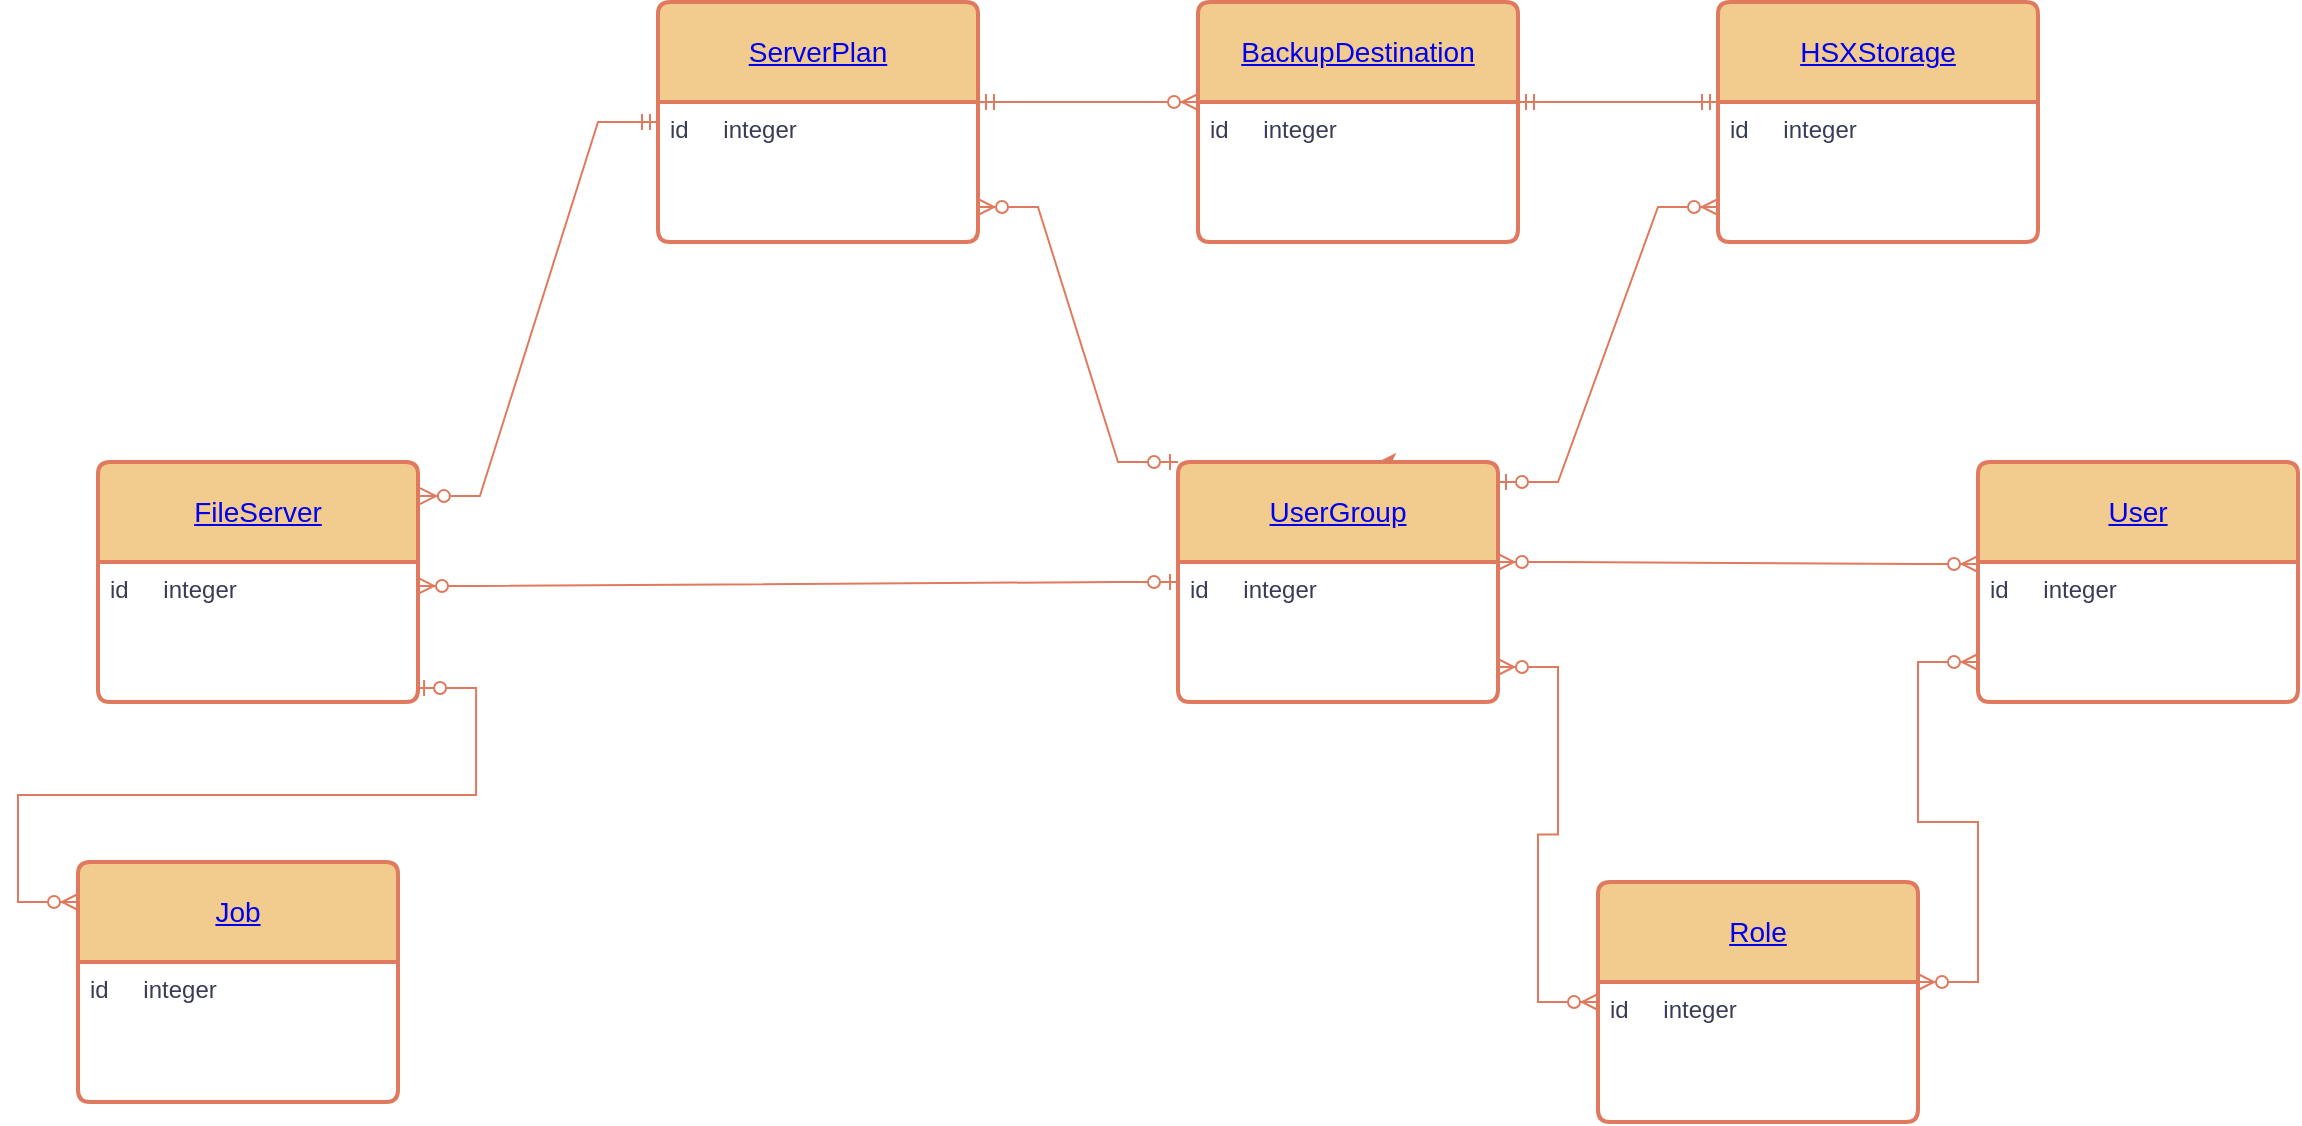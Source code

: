 <mxfile version="24.2.2" type="github">
  <diagram name="Page-1" id="DsbFrssbx2dvVhhEY77j">
    <mxGraphModel dx="2234" dy="780" grid="1" gridSize="10" guides="1" tooltips="1" connect="1" arrows="1" fold="1" page="0" pageScale="1" pageWidth="850" pageHeight="1100" math="0" shadow="0">
      <root>
        <mxCell id="0" />
        <mxCell id="1" parent="0" />
        <mxCell id="5Wq9M_YqisIYOuM1t0nU-1" value="&lt;a href=&quot;https://api.commvault.com/docs/SP32/api/cv/OpenAPI3/get-file-servers#get-file-servers&quot;&gt;FileServer&lt;/a&gt;" style="swimlane;childLayout=stackLayout;horizontal=1;startSize=50;horizontalStack=0;rounded=1;fontSize=14;fontStyle=0;strokeWidth=2;resizeParent=0;resizeLast=1;shadow=0;dashed=0;align=center;arcSize=4;whiteSpace=wrap;html=1;labelBackgroundColor=none;fillColor=#F2CC8F;strokeColor=#E07A5F;fontColor=#393C56;" parent="1" vertex="1">
          <mxGeometry x="-400" y="330" width="160" height="120" as="geometry">
            <mxRectangle x="70" y="140" width="80" height="50" as="alternateBounds" />
          </mxGeometry>
        </mxCell>
        <mxCell id="5Wq9M_YqisIYOuM1t0nU-2" value="id&lt;span style=&quot;white-space: pre;&quot;&gt;&#x9;&lt;/span&gt;integer" style="align=left;strokeColor=none;fillColor=none;spacingLeft=4;fontSize=12;verticalAlign=top;resizable=0;rotatable=0;part=1;html=1;labelBackgroundColor=none;fontColor=#393C56;" parent="5Wq9M_YqisIYOuM1t0nU-1" vertex="1">
          <mxGeometry y="50" width="160" height="70" as="geometry" />
        </mxCell>
        <mxCell id="5Wq9M_YqisIYOuM1t0nU-3" value="&lt;a href=&quot;https://api.commvault.com/docs/SP32/api/cv/OpenAPI3/get-plan-by-id&quot;&gt;ServerPlan&lt;/a&gt;" style="swimlane;childLayout=stackLayout;horizontal=1;startSize=50;horizontalStack=0;rounded=1;fontSize=14;fontStyle=0;strokeWidth=2;resizeParent=0;resizeLast=1;shadow=0;dashed=0;align=center;arcSize=4;whiteSpace=wrap;html=1;labelBackgroundColor=none;fillColor=#F2CC8F;strokeColor=#E07A5F;fontColor=#393C56;" parent="1" vertex="1">
          <mxGeometry x="-120" y="100" width="160" height="120" as="geometry">
            <mxRectangle x="70" y="140" width="80" height="50" as="alternateBounds" />
          </mxGeometry>
        </mxCell>
        <mxCell id="5Wq9M_YqisIYOuM1t0nU-4" value="id&lt;span style=&quot;white-space: pre;&quot;&gt;&#x9;&lt;/span&gt;integer" style="align=left;strokeColor=none;fillColor=none;spacingLeft=4;fontSize=12;verticalAlign=top;resizable=0;rotatable=0;part=1;html=1;labelBackgroundColor=none;fontColor=#393C56;" parent="5Wq9M_YqisIYOuM1t0nU-3" vertex="1">
          <mxGeometry y="50" width="160" height="70" as="geometry" />
        </mxCell>
        <mxCell id="5Wq9M_YqisIYOuM1t0nU-10" value="&lt;a href=&quot;https://api.commvault.com/docs/SP32/api/cv/OpenAPI3/get-backup-destination-details&quot;&gt;BackupDestination&lt;/a&gt;" style="swimlane;childLayout=stackLayout;horizontal=1;startSize=50;horizontalStack=0;rounded=1;fontSize=14;fontStyle=0;strokeWidth=2;resizeParent=0;resizeLast=1;shadow=0;dashed=0;align=center;arcSize=4;whiteSpace=wrap;html=1;labelBackgroundColor=none;fillColor=#F2CC8F;strokeColor=#E07A5F;fontColor=#393C56;" parent="1" vertex="1">
          <mxGeometry x="150" y="100" width="160" height="120" as="geometry">
            <mxRectangle x="70" y="140" width="80" height="50" as="alternateBounds" />
          </mxGeometry>
        </mxCell>
        <mxCell id="5Wq9M_YqisIYOuM1t0nU-11" value="id&lt;span style=&quot;white-space: pre;&quot;&gt;&#x9;&lt;/span&gt;integer" style="align=left;strokeColor=none;fillColor=none;spacingLeft=4;fontSize=12;verticalAlign=top;resizable=0;rotatable=0;part=1;html=1;labelBackgroundColor=none;fontColor=#393C56;" parent="5Wq9M_YqisIYOuM1t0nU-10" vertex="1">
          <mxGeometry y="50" width="160" height="70" as="geometry" />
        </mxCell>
        <mxCell id="5Wq9M_YqisIYOuM1t0nU-12" value="&lt;a href=&quot;https://api.commvault.com/docs/SP32/api/cv/OpenAPI3/get-hyper-scale-storage-by-id#get-details-of-a-specific-hyperscale-storage&quot;&gt;HSXStorage&lt;/a&gt;" style="swimlane;childLayout=stackLayout;horizontal=1;startSize=50;horizontalStack=0;rounded=1;fontSize=14;fontStyle=0;strokeWidth=2;resizeParent=0;resizeLast=1;shadow=0;dashed=0;align=center;arcSize=4;whiteSpace=wrap;html=1;labelBackgroundColor=none;fillColor=#F2CC8F;strokeColor=#E07A5F;fontColor=#393C56;" parent="1" vertex="1">
          <mxGeometry x="410" y="100" width="160" height="120" as="geometry">
            <mxRectangle x="70" y="140" width="80" height="50" as="alternateBounds" />
          </mxGeometry>
        </mxCell>
        <mxCell id="5Wq9M_YqisIYOuM1t0nU-13" value="id&lt;span style=&quot;white-space: pre;&quot;&gt;&#x9;&lt;/span&gt;integer" style="align=left;strokeColor=none;fillColor=none;spacingLeft=4;fontSize=12;verticalAlign=top;resizable=0;rotatable=0;part=1;html=1;labelBackgroundColor=none;fontColor=#393C56;" parent="5Wq9M_YqisIYOuM1t0nU-12" vertex="1">
          <mxGeometry y="50" width="160" height="70" as="geometry" />
        </mxCell>
        <mxCell id="SlC107RUCFVOXHT2UsFt-3" style="edgeStyle=orthogonalEdgeStyle;rounded=0;orthogonalLoop=1;jettySize=auto;html=1;exitX=0.75;exitY=0;exitDx=0;exitDy=0;labelBackgroundColor=none;strokeColor=#E07A5F;fontColor=default;" parent="1" source="SlC107RUCFVOXHT2UsFt-1" edge="1">
          <mxGeometry relative="1" as="geometry">
            <mxPoint x="240" y="330.0" as="targetPoint" />
          </mxGeometry>
        </mxCell>
        <mxCell id="SlC107RUCFVOXHT2UsFt-1" value="&lt;a href=&quot;https://api.commvault.com/docs/SP32/api/cv/OpenAPI3/get-user-group-details&quot;&gt;UserGroup&lt;/a&gt;" style="swimlane;childLayout=stackLayout;horizontal=1;startSize=50;horizontalStack=0;rounded=1;fontSize=14;fontStyle=0;strokeWidth=2;resizeParent=0;resizeLast=1;shadow=0;dashed=0;align=center;arcSize=4;whiteSpace=wrap;html=1;labelBackgroundColor=none;fillColor=#F2CC8F;strokeColor=#E07A5F;fontColor=#393C56;" parent="1" vertex="1">
          <mxGeometry x="140" y="330" width="160" height="120" as="geometry">
            <mxRectangle x="70" y="140" width="80" height="50" as="alternateBounds" />
          </mxGeometry>
        </mxCell>
        <mxCell id="SlC107RUCFVOXHT2UsFt-2" value="id&lt;span style=&quot;white-space: pre;&quot;&gt;&#x9;&lt;/span&gt;integer" style="align=left;strokeColor=none;fillColor=none;spacingLeft=4;fontSize=12;verticalAlign=top;resizable=0;rotatable=0;part=1;html=1;labelBackgroundColor=none;fontColor=#393C56;" parent="SlC107RUCFVOXHT2UsFt-1" vertex="1">
          <mxGeometry y="50" width="160" height="70" as="geometry" />
        </mxCell>
        <mxCell id="SlC107RUCFVOXHT2UsFt-4" value="&lt;a href=&quot;https://api.commvault.com/docs/SP32/api/cv/OpenAPI3/get-role-details&quot;&gt;Role&lt;/a&gt;" style="swimlane;childLayout=stackLayout;horizontal=1;startSize=50;horizontalStack=0;rounded=1;fontSize=14;fontStyle=0;strokeWidth=2;resizeParent=0;resizeLast=1;shadow=0;dashed=0;align=center;arcSize=4;whiteSpace=wrap;html=1;labelBackgroundColor=none;fillColor=#F2CC8F;strokeColor=#E07A5F;fontColor=#393C56;" parent="1" vertex="1">
          <mxGeometry x="350" y="540" width="160" height="120" as="geometry">
            <mxRectangle x="70" y="140" width="80" height="50" as="alternateBounds" />
          </mxGeometry>
        </mxCell>
        <mxCell id="SlC107RUCFVOXHT2UsFt-5" value="id&lt;span style=&quot;white-space: pre;&quot;&gt;&#x9;&lt;/span&gt;integer" style="align=left;strokeColor=none;fillColor=none;spacingLeft=4;fontSize=12;verticalAlign=top;resizable=0;rotatable=0;part=1;html=1;labelBackgroundColor=none;fontColor=#393C56;" parent="SlC107RUCFVOXHT2UsFt-4" vertex="1">
          <mxGeometry y="50" width="160" height="70" as="geometry" />
        </mxCell>
        <mxCell id="SlC107RUCFVOXHT2UsFt-6" value="&lt;a href=&quot;https://api.commvault.com/docs/SP32/api/cv/OpenAPI3/get-user-details&quot;&gt;User&lt;/a&gt;" style="swimlane;childLayout=stackLayout;horizontal=1;startSize=50;horizontalStack=0;rounded=1;fontSize=14;fontStyle=0;strokeWidth=2;resizeParent=0;resizeLast=1;shadow=0;dashed=0;align=center;arcSize=4;whiteSpace=wrap;html=1;labelBackgroundColor=none;fillColor=#F2CC8F;strokeColor=#E07A5F;fontColor=#393C56;" parent="1" vertex="1">
          <mxGeometry x="540" y="330" width="160" height="120" as="geometry">
            <mxRectangle x="70" y="140" width="80" height="50" as="alternateBounds" />
          </mxGeometry>
        </mxCell>
        <mxCell id="SlC107RUCFVOXHT2UsFt-7" value="id&lt;span style=&quot;white-space: pre;&quot;&gt;&#x9;&lt;/span&gt;integer" style="align=left;strokeColor=none;fillColor=none;spacingLeft=4;fontSize=12;verticalAlign=top;resizable=0;rotatable=0;part=1;html=1;labelBackgroundColor=none;fontColor=#393C56;" parent="SlC107RUCFVOXHT2UsFt-6" vertex="1">
          <mxGeometry y="50" width="160" height="70" as="geometry" />
        </mxCell>
        <mxCell id="SlC107RUCFVOXHT2UsFt-8" value="&lt;a href=&quot;https://api.commvault.com/docs/SP32/api/cv/JobOperations/get-job-summary-of-a-job#get-job-summary-of-a-job&quot;&gt;Job&lt;/a&gt;" style="swimlane;childLayout=stackLayout;horizontal=1;startSize=50;horizontalStack=0;rounded=1;fontSize=14;fontStyle=0;strokeWidth=2;resizeParent=0;resizeLast=1;shadow=0;dashed=0;align=center;arcSize=4;whiteSpace=wrap;html=1;labelBackgroundColor=none;fillColor=#F2CC8F;strokeColor=#E07A5F;fontColor=#393C56;" parent="1" vertex="1">
          <mxGeometry x="-410" y="530" width="160" height="120" as="geometry">
            <mxRectangle x="70" y="140" width="80" height="50" as="alternateBounds" />
          </mxGeometry>
        </mxCell>
        <mxCell id="SlC107RUCFVOXHT2UsFt-9" value="id&lt;span style=&quot;white-space: pre;&quot;&gt;&#x9;&lt;/span&gt;integer" style="align=left;strokeColor=none;fillColor=none;spacingLeft=4;fontSize=12;verticalAlign=top;resizable=0;rotatable=0;part=1;html=1;labelBackgroundColor=none;fontColor=#393C56;" parent="SlC107RUCFVOXHT2UsFt-8" vertex="1">
          <mxGeometry y="50" width="160" height="70" as="geometry" />
        </mxCell>
        <mxCell id="SlC107RUCFVOXHT2UsFt-17" value="" style="edgeStyle=entityRelationEdgeStyle;fontSize=12;html=1;endArrow=ERzeroToMany;startArrow=ERmandOne;rounded=0;exitX=1;exitY=0;exitDx=0;exitDy=0;entryX=0;entryY=0;entryDx=0;entryDy=0;labelBackgroundColor=none;strokeColor=#E07A5F;fontColor=default;" parent="1" source="5Wq9M_YqisIYOuM1t0nU-4" target="5Wq9M_YqisIYOuM1t0nU-11" edge="1">
          <mxGeometry width="100" height="100" relative="1" as="geometry">
            <mxPoint x="50" y="230" as="sourcePoint" />
            <mxPoint x="150" y="130" as="targetPoint" />
          </mxGeometry>
        </mxCell>
        <mxCell id="SlC107RUCFVOXHT2UsFt-18" value="" style="edgeStyle=entityRelationEdgeStyle;fontSize=12;html=1;endArrow=ERmandOne;startArrow=ERmandOne;rounded=0;entryX=0;entryY=0;entryDx=0;entryDy=0;labelBackgroundColor=none;strokeColor=#E07A5F;fontColor=default;" parent="1" edge="1">
          <mxGeometry width="100" height="100" relative="1" as="geometry">
            <mxPoint x="310" y="150" as="sourcePoint" />
            <mxPoint x="410" y="150" as="targetPoint" />
          </mxGeometry>
        </mxCell>
        <mxCell id="SlC107RUCFVOXHT2UsFt-28" value="" style="edgeStyle=entityRelationEdgeStyle;fontSize=12;html=1;endArrow=ERzeroToMany;startArrow=ERzeroToOne;rounded=0;exitX=0.994;exitY=0.9;exitDx=0;exitDy=0;exitPerimeter=0;labelBackgroundColor=none;strokeColor=#E07A5F;fontColor=default;" parent="1" source="5Wq9M_YqisIYOuM1t0nU-2" edge="1">
          <mxGeometry width="100" height="100" relative="1" as="geometry">
            <mxPoint x="-290" y="580" as="sourcePoint" />
            <mxPoint x="-410" y="550" as="targetPoint" />
          </mxGeometry>
        </mxCell>
        <mxCell id="w6KzPQmzMxEYItOvvLqh-1" value="" style="edgeStyle=entityRelationEdgeStyle;fontSize=12;html=1;endArrow=ERzeroToMany;startArrow=ERmandOne;rounded=0;exitX=0;exitY=0.5;exitDx=0;exitDy=0;entryX=1.006;entryY=0.142;entryDx=0;entryDy=0;entryPerimeter=0;labelBackgroundColor=none;strokeColor=#E07A5F;fontColor=default;" parent="1" source="5Wq9M_YqisIYOuM1t0nU-3" target="5Wq9M_YqisIYOuM1t0nU-1" edge="1">
          <mxGeometry width="100" height="100" relative="1" as="geometry">
            <mxPoint x="-150" y="370" as="sourcePoint" />
            <mxPoint x="-50" y="270" as="targetPoint" />
          </mxGeometry>
        </mxCell>
        <mxCell id="w6KzPQmzMxEYItOvvLqh-2" value="" style="edgeStyle=entityRelationEdgeStyle;fontSize=12;html=1;endArrow=ERzeroToMany;endFill=1;startArrow=ERzeroToMany;rounded=0;labelBackgroundColor=none;strokeColor=#E07A5F;fontColor=default;" parent="1" edge="1">
          <mxGeometry width="100" height="100" relative="1" as="geometry">
            <mxPoint x="510" y="590" as="sourcePoint" />
            <mxPoint x="540" y="430" as="targetPoint" />
          </mxGeometry>
        </mxCell>
        <mxCell id="w6KzPQmzMxEYItOvvLqh-3" value="" style="edgeStyle=entityRelationEdgeStyle;fontSize=12;html=1;endArrow=ERzeroToMany;endFill=1;startArrow=ERzeroToMany;rounded=0;exitX=1;exitY=0.75;exitDx=0;exitDy=0;entryX=0;entryY=0.5;entryDx=0;entryDy=0;labelBackgroundColor=none;strokeColor=#E07A5F;fontColor=default;" parent="1" source="SlC107RUCFVOXHT2UsFt-2" target="SlC107RUCFVOXHT2UsFt-4" edge="1">
          <mxGeometry width="100" height="100" relative="1" as="geometry">
            <mxPoint x="300" y="560" as="sourcePoint" />
            <mxPoint x="400" y="460" as="targetPoint" />
          </mxGeometry>
        </mxCell>
        <mxCell id="w6KzPQmzMxEYItOvvLqh-4" value="" style="edgeStyle=entityRelationEdgeStyle;fontSize=12;html=1;endArrow=ERzeroToMany;endFill=1;startArrow=ERzeroToMany;rounded=0;exitX=1;exitY=0;exitDx=0;exitDy=0;labelBackgroundColor=none;strokeColor=#E07A5F;fontColor=default;" parent="1" source="SlC107RUCFVOXHT2UsFt-2" edge="1">
          <mxGeometry width="100" height="100" relative="1" as="geometry">
            <mxPoint x="390" y="450" as="sourcePoint" />
            <mxPoint x="540" y="381" as="targetPoint" />
          </mxGeometry>
        </mxCell>
        <mxCell id="w6KzPQmzMxEYItOvvLqh-6" value="" style="edgeStyle=entityRelationEdgeStyle;fontSize=12;html=1;endArrow=ERzeroToMany;startArrow=ERzeroToOne;rounded=0;entryX=0;entryY=0.75;entryDx=0;entryDy=0;labelBackgroundColor=none;strokeColor=#E07A5F;fontColor=default;" parent="1" target="5Wq9M_YqisIYOuM1t0nU-13" edge="1">
          <mxGeometry width="100" height="100" relative="1" as="geometry">
            <mxPoint x="300" y="340" as="sourcePoint" />
            <mxPoint x="400" y="240" as="targetPoint" />
          </mxGeometry>
        </mxCell>
        <mxCell id="w6KzPQmzMxEYItOvvLqh-7" value="" style="edgeStyle=entityRelationEdgeStyle;fontSize=12;html=1;endArrow=ERzeroToMany;startArrow=ERzeroToOne;rounded=0;exitX=0;exitY=0;exitDx=0;exitDy=0;entryX=1;entryY=0.75;entryDx=0;entryDy=0;labelBackgroundColor=none;strokeColor=#E07A5F;fontColor=default;" parent="1" source="SlC107RUCFVOXHT2UsFt-1" target="5Wq9M_YqisIYOuM1t0nU-4" edge="1">
          <mxGeometry width="100" height="100" relative="1" as="geometry">
            <mxPoint x="50" y="350" as="sourcePoint" />
            <mxPoint x="40" y="213" as="targetPoint" />
          </mxGeometry>
        </mxCell>
        <mxCell id="w6KzPQmzMxEYItOvvLqh-8" value="" style="edgeStyle=entityRelationEdgeStyle;fontSize=12;html=1;endArrow=ERzeroToMany;startArrow=ERzeroToOne;rounded=0;exitX=0;exitY=0.5;exitDx=0;exitDy=0;entryX=1;entryY=0.171;entryDx=0;entryDy=0;entryPerimeter=0;labelBackgroundColor=none;strokeColor=#E07A5F;fontColor=default;" parent="1" source="SlC107RUCFVOXHT2UsFt-1" target="5Wq9M_YqisIYOuM1t0nU-2" edge="1">
          <mxGeometry width="100" height="100" relative="1" as="geometry">
            <mxPoint x="-50" y="410" as="sourcePoint" />
            <mxPoint x="50" y="310" as="targetPoint" />
          </mxGeometry>
        </mxCell>
      </root>
    </mxGraphModel>
  </diagram>
</mxfile>
